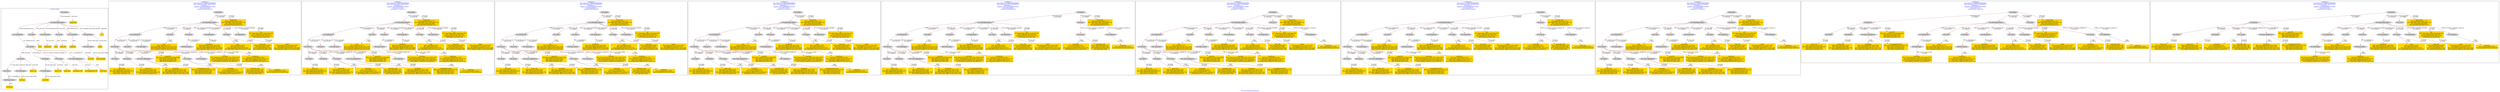 digraph n0 {
fontcolor="blue"
remincross="true"
label="s26-s-san-francisco-moma.json"
subgraph cluster_0 {
label="1-correct model"
n2[style="filled",color="white",fillcolor="lightgray",label="E12_Production1"];
n3[style="filled",color="white",fillcolor="lightgray",label="E21_Person1"];
n4[style="filled",color="white",fillcolor="lightgray",label="E67_Birth1"];
n5[style="filled",color="white",fillcolor="lightgray",label="E69_Death1"];
n6[style="filled",color="white",fillcolor="lightgray",label="E74_Group1"];
n7[style="filled",color="white",fillcolor="lightgray",label="E82_Actor_Appellation1"];
n8[style="filled",color="white",fillcolor="lightgray",label="E22_Man-Made_Object1"];
n9[style="filled",color="white",fillcolor="lightgray",label="E35_Title1"];
n10[style="filled",color="white",fillcolor="lightgray",label="E54_Dimension1"];
n11[style="filled",color="white",fillcolor="lightgray",label="E55_Type1"];
n12[style="filled",color="white",fillcolor="lightgray",label="E78_Collection1"];
n13[style="filled",color="white",fillcolor="lightgray",label="E8_Acquisition1"];
n14[style="filled",color="white",fillcolor="lightgray",label="E38_Image1"];
n15[style="filled",color="white",fillcolor="lightgray",label="E53_Place1"];
n16[style="filled",color="white",fillcolor="lightgray",label="E48_Place_Name1"];
n17[style="filled",color="white",fillcolor="lightgray",label="E52_Time-Span1"];
n18[style="filled",color="white",fillcolor="lightgray",label="E52_Time-Span2"];
n19[style="filled",color="white",fillcolor="lightgray",label="E52_Time-Span3"];
n20[shape="plaintext",style="filled",fillcolor="gold",label="artistAppellationURI"];
n21[shape="plaintext",style="filled",fillcolor="gold",label="artistName"];
n22[shape="plaintext",style="filled",fillcolor="gold",label="birthYear"];
n23[shape="plaintext",style="filled",fillcolor="gold",label="title"];
n24[shape="plaintext",style="filled",fillcolor="gold",label="Death_URI"];
n25[shape="plaintext",style="filled",fillcolor="gold",label="dimensions"];
n26[shape="plaintext",style="filled",fillcolor="gold",label="url"];
n27[shape="plaintext",style="filled",fillcolor="gold",label="image-URL"];
n28[shape="plaintext",style="filled",fillcolor="gold",label="type"];
n29[shape="plaintext",style="filled",fillcolor="gold",label="deathYear"];
n30[shape="plaintext",style="filled",fillcolor="gold",label="nationality"];
n31[shape="plaintext",style="filled",fillcolor="gold",label="when-acquired"];
n32[shape="plaintext",style="filled",fillcolor="gold",label="collection"];
n33[shape="plaintext",style="filled",fillcolor="gold",label="Type_URI"];
n34[shape="plaintext",style="filled",fillcolor="gold",label="Birth_URI"];
n35[shape="plaintext",style="filled",fillcolor="gold",label="credit"];
n36[shape="plaintext",style="filled",fillcolor="gold",label="birthPlace"];
n37[shape="plaintext",style="filled",fillcolor="gold",label="artistURI"];
n38[shape="plaintext",style="filled",fillcolor="gold",label="nationality_URI"];
}
subgraph cluster_1 {
label="candidate 0\nlink coherence:0.06060606060606061\nnode coherence:0.0967741935483871\nconfidence:1.0\nmapping score:0.3950031625553447\ncost:1805.422185\n-precision:0.69-recall:0.65"
n40[style="filled",color="white",fillcolor="lightgray",label="E12_Production1"];
n41[style="filled",color="white",fillcolor="lightgray",label="E21_Person1"];
n42[style="filled",color="white",fillcolor="lightgray",label="E39_Actor1"];
n43[style="filled",color="white",fillcolor="lightgray",label="E52_Time-Span1"];
n44[style="filled",color="white",fillcolor="lightgray",label="E67_Birth1"];
n45[style="filled",color="white",fillcolor="lightgray",label="E69_Death1"];
n46[style="filled",color="white",fillcolor="lightgray",label="E82_Actor_Appellation1"];
n47[style="filled",color="white",fillcolor="lightgray",label="E22_Man-Made_Object1"];
n48[style="filled",color="white",fillcolor="lightgray",label="E35_Title1"];
n49[style="filled",color="white",fillcolor="lightgray",label="E53_Place1"];
n50[style="filled",color="white",fillcolor="lightgray",label="E54_Dimension1"];
n51[style="filled",color="white",fillcolor="lightgray",label="E55_Type2"];
n52[style="filled",color="white",fillcolor="lightgray",label="E8_Acquisition1"];
n53[style="filled",color="white",fillcolor="lightgray",label="E38_Image1"];
n54[style="filled",color="white",fillcolor="lightgray",label="E74_Group1"];
n55[style="filled",color="white",fillcolor="lightgray",label="E48_Place_Name1"];
n56[style="filled",color="white",fillcolor="lightgray",label="E78_Collection1"];
n57[shape="plaintext",style="filled",fillcolor="gold",label="Death_URI\n[E69_Death,classLink,0.516]\n[E67_Birth,classLink,0.188]\n[E82_Actor_Appellation,classLink,0.176]\n[E21_Person,classLink,0.119]"];
n58[shape="plaintext",style="filled",fillcolor="gold",label="artistName\n[E82_Actor_Appellation,label,0.594]\n[E8_Acquisition,P3_has_note,0.146]\n[E22_Man-Made_Object,P3_has_note,0.141]\n[E73_Information_Object,P3_has_note,0.118]"];
n59[shape="plaintext",style="filled",fillcolor="gold",label="dimensions\n[E54_Dimension,P3_has_note,0.85]\n[E82_Actor_Appellation,label,0.078]\n[E22_Man-Made_Object,P3_has_note,0.046]\n[E33_Linguistic_Object,P3_has_note,0.025]"];
n60[shape="plaintext",style="filled",fillcolor="gold",label="birthPlace\n[E48_Place_Name,label,0.631]\n[E22_Man-Made_Object,P3_has_note,0.132]\n[E44_Place_Appellation,label,0.123]\n[E73_Information_Object,P3_has_note,0.113]"];
n61[shape="plaintext",style="filled",fillcolor="gold",label="url\n[E22_Man-Made_Object,classLink,0.403]\n[E78_Collection,classLink,0.26]\n[E8_Acquisition,P3_has_note,0.173]\n[E38_Image,classLink,0.164]"];
n62[shape="plaintext",style="filled",fillcolor="gold",label="Birth_URI\n[E67_Birth,classLink,0.542]\n[E82_Actor_Appellation,classLink,0.207]\n[E21_Person,classLink,0.143]\n[E69_Death,classLink,0.107]"];
n63[shape="plaintext",style="filled",fillcolor="gold",label="credit\n[E8_Acquisition,P3_has_note,0.548]\n[E30_Right,P3_has_note,0.274]\n[E22_Man-Made_Object,P3_has_note,0.092]\n[E33_Linguistic_Object,P3_has_note,0.086]"];
n64[shape="plaintext",style="filled",fillcolor="gold",label="type\n[E55_Type,label,0.403]\n[E55_Type,classLink,0.3]\n[E8_Acquisition,P3_has_note,0.165]\n[E22_Man-Made_Object,P3_has_note,0.132]"];
n65[shape="plaintext",style="filled",fillcolor="gold",label="birthYear\n[E52_Time-Span,P82_at_some_time_within,0.337]\n[E52_Time-Span,P82b_end_of_the_end,0.33]\n[E52_Time-Span,P82a_begin_of_the_begin,0.283]\n[E33_Linguistic_Object,P3_has_note,0.05]"];
n66[shape="plaintext",style="filled",fillcolor="gold",label="title\n[E35_Title,label,0.323]\n[E22_Man-Made_Object,P3_has_note,0.254]\n[E73_Information_Object,P3_has_note,0.22]\n[E33_Linguistic_Object,P3_has_note,0.204]"];
n67[shape="plaintext",style="filled",fillcolor="gold",label="artistAppellationURI\n[E82_Actor_Appellation,classLink,0.719]\n[E21_Person,classLink,0.211]\n[E69_Death,classLink,0.036]\n[E67_Birth,classLink,0.034]"];
n68[shape="plaintext",style="filled",fillcolor="gold",label="image-URL\n[E38_Image,classLink,0.711]\n[E22_Man-Made_Object,classLink,0.132]\n[E53_Place,classLink,0.085]\n[E8_Acquisition,classLink,0.071]"];
n69[shape="plaintext",style="filled",fillcolor="gold",label="nationality\n[E74_Group,label,0.537]\n[E74_Group,classLink,0.311]\n[E33_Linguistic_Object,P3_has_note,0.076]\n[E8_Acquisition,P3_has_note,0.075]"];
n70[shape="plaintext",style="filled",fillcolor="gold",label="collection\n[E78_Collection,label,0.962]\n[E34_Inscription,P3_has_note,0.038]"];
n71[shape="plaintext",style="filled",fillcolor="gold",label="artistURI\n[E82_Actor_Appellation,classLink,0.369]\n[E21_Person,classLink,0.266]\n[E69_Death,classLink,0.185]\n[E67_Birth,classLink,0.181]"];
n72[shape="plaintext",style="filled",fillcolor="gold",label="nationality_URI\n[E74_Group,classLink,0.719]\n[E55_Type,classLink,0.158]\n[E57_Material,classLink,0.085]\n[E55_Type,label,0.038]"];
n73[shape="plaintext",style="filled",fillcolor="gold",label="Type_URI\n[E55_Type,classLink,0.606]\n[E55_Type,label,0.186]\n[E74_Group,classLink,0.104]\n[E57_Material,classLink,0.104]"];
}
subgraph cluster_2 {
label="candidate 1\nlink coherence:0.06060606060606061\nnode coherence:0.0967741935483871\nconfidence:1.0\nmapping score:0.3950031625553447\ncost:1805.422329\n-precision:0.75-recall:0.71"
n75[style="filled",color="white",fillcolor="lightgray",label="E12_Production1"];
n76[style="filled",color="white",fillcolor="lightgray",label="E21_Person1"];
n77[style="filled",color="white",fillcolor="lightgray",label="E39_Actor1"];
n78[style="filled",color="white",fillcolor="lightgray",label="E52_Time-Span1"];
n79[style="filled",color="white",fillcolor="lightgray",label="E67_Birth1"];
n80[style="filled",color="white",fillcolor="lightgray",label="E69_Death1"];
n81[style="filled",color="white",fillcolor="lightgray",label="E74_Group1"];
n82[style="filled",color="white",fillcolor="lightgray",label="E82_Actor_Appellation1"];
n83[style="filled",color="white",fillcolor="lightgray",label="E22_Man-Made_Object1"];
n84[style="filled",color="white",fillcolor="lightgray",label="E35_Title1"];
n85[style="filled",color="white",fillcolor="lightgray",label="E53_Place1"];
n86[style="filled",color="white",fillcolor="lightgray",label="E54_Dimension1"];
n87[style="filled",color="white",fillcolor="lightgray",label="E55_Type2"];
n88[style="filled",color="white",fillcolor="lightgray",label="E8_Acquisition1"];
n89[style="filled",color="white",fillcolor="lightgray",label="E38_Image1"];
n90[style="filled",color="white",fillcolor="lightgray",label="E48_Place_Name1"];
n91[style="filled",color="white",fillcolor="lightgray",label="E78_Collection1"];
n92[shape="plaintext",style="filled",fillcolor="gold",label="Death_URI\n[E69_Death,classLink,0.516]\n[E67_Birth,classLink,0.188]\n[E82_Actor_Appellation,classLink,0.176]\n[E21_Person,classLink,0.119]"];
n93[shape="plaintext",style="filled",fillcolor="gold",label="artistName\n[E82_Actor_Appellation,label,0.594]\n[E8_Acquisition,P3_has_note,0.146]\n[E22_Man-Made_Object,P3_has_note,0.141]\n[E73_Information_Object,P3_has_note,0.118]"];
n94[shape="plaintext",style="filled",fillcolor="gold",label="dimensions\n[E54_Dimension,P3_has_note,0.85]\n[E82_Actor_Appellation,label,0.078]\n[E22_Man-Made_Object,P3_has_note,0.046]\n[E33_Linguistic_Object,P3_has_note,0.025]"];
n95[shape="plaintext",style="filled",fillcolor="gold",label="birthPlace\n[E48_Place_Name,label,0.631]\n[E22_Man-Made_Object,P3_has_note,0.132]\n[E44_Place_Appellation,label,0.123]\n[E73_Information_Object,P3_has_note,0.113]"];
n96[shape="plaintext",style="filled",fillcolor="gold",label="url\n[E22_Man-Made_Object,classLink,0.403]\n[E78_Collection,classLink,0.26]\n[E8_Acquisition,P3_has_note,0.173]\n[E38_Image,classLink,0.164]"];
n97[shape="plaintext",style="filled",fillcolor="gold",label="Birth_URI\n[E67_Birth,classLink,0.542]\n[E82_Actor_Appellation,classLink,0.207]\n[E21_Person,classLink,0.143]\n[E69_Death,classLink,0.107]"];
n98[shape="plaintext",style="filled",fillcolor="gold",label="credit\n[E8_Acquisition,P3_has_note,0.548]\n[E30_Right,P3_has_note,0.274]\n[E22_Man-Made_Object,P3_has_note,0.092]\n[E33_Linguistic_Object,P3_has_note,0.086]"];
n99[shape="plaintext",style="filled",fillcolor="gold",label="type\n[E55_Type,label,0.403]\n[E55_Type,classLink,0.3]\n[E8_Acquisition,P3_has_note,0.165]\n[E22_Man-Made_Object,P3_has_note,0.132]"];
n100[shape="plaintext",style="filled",fillcolor="gold",label="birthYear\n[E52_Time-Span,P82_at_some_time_within,0.337]\n[E52_Time-Span,P82b_end_of_the_end,0.33]\n[E52_Time-Span,P82a_begin_of_the_begin,0.283]\n[E33_Linguistic_Object,P3_has_note,0.05]"];
n101[shape="plaintext",style="filled",fillcolor="gold",label="title\n[E35_Title,label,0.323]\n[E22_Man-Made_Object,P3_has_note,0.254]\n[E73_Information_Object,P3_has_note,0.22]\n[E33_Linguistic_Object,P3_has_note,0.204]"];
n102[shape="plaintext",style="filled",fillcolor="gold",label="artistAppellationURI\n[E82_Actor_Appellation,classLink,0.719]\n[E21_Person,classLink,0.211]\n[E69_Death,classLink,0.036]\n[E67_Birth,classLink,0.034]"];
n103[shape="plaintext",style="filled",fillcolor="gold",label="image-URL\n[E38_Image,classLink,0.711]\n[E22_Man-Made_Object,classLink,0.132]\n[E53_Place,classLink,0.085]\n[E8_Acquisition,classLink,0.071]"];
n104[shape="plaintext",style="filled",fillcolor="gold",label="nationality\n[E74_Group,label,0.537]\n[E74_Group,classLink,0.311]\n[E33_Linguistic_Object,P3_has_note,0.076]\n[E8_Acquisition,P3_has_note,0.075]"];
n105[shape="plaintext",style="filled",fillcolor="gold",label="collection\n[E78_Collection,label,0.962]\n[E34_Inscription,P3_has_note,0.038]"];
n106[shape="plaintext",style="filled",fillcolor="gold",label="artistURI\n[E82_Actor_Appellation,classLink,0.369]\n[E21_Person,classLink,0.266]\n[E69_Death,classLink,0.185]\n[E67_Birth,classLink,0.181]"];
n107[shape="plaintext",style="filled",fillcolor="gold",label="nationality_URI\n[E74_Group,classLink,0.719]\n[E55_Type,classLink,0.158]\n[E57_Material,classLink,0.085]\n[E55_Type,label,0.038]"];
n108[shape="plaintext",style="filled",fillcolor="gold",label="Type_URI\n[E55_Type,classLink,0.606]\n[E55_Type,label,0.186]\n[E74_Group,classLink,0.104]\n[E57_Material,classLink,0.104]"];
}
subgraph cluster_3 {
label="candidate 2\nlink coherence:0.06060606060606061\nnode coherence:0.0967741935483871\nconfidence:1.0\nmapping score:0.3950031625553447\ncost:1805.440314\n-precision:0.69-recall:0.65"
n110[style="filled",color="white",fillcolor="lightgray",label="E12_Production1"];
n111[style="filled",color="white",fillcolor="lightgray",label="E21_Person1"];
n112[style="filled",color="white",fillcolor="lightgray",label="E39_Actor1"];
n113[style="filled",color="white",fillcolor="lightgray",label="E52_Time-Span1"];
n114[style="filled",color="white",fillcolor="lightgray",label="E67_Birth1"];
n115[style="filled",color="white",fillcolor="lightgray",label="E69_Death1"];
n116[style="filled",color="white",fillcolor="lightgray",label="E82_Actor_Appellation2"];
n117[style="filled",color="white",fillcolor="lightgray",label="E22_Man-Made_Object1"];
n118[style="filled",color="white",fillcolor="lightgray",label="E35_Title1"];
n119[style="filled",color="white",fillcolor="lightgray",label="E53_Place1"];
n120[style="filled",color="white",fillcolor="lightgray",label="E54_Dimension1"];
n121[style="filled",color="white",fillcolor="lightgray",label="E55_Type2"];
n122[style="filled",color="white",fillcolor="lightgray",label="E8_Acquisition1"];
n123[style="filled",color="white",fillcolor="lightgray",label="E38_Image1"];
n124[style="filled",color="white",fillcolor="lightgray",label="E74_Group1"];
n125[style="filled",color="white",fillcolor="lightgray",label="E48_Place_Name1"];
n126[style="filled",color="white",fillcolor="lightgray",label="E78_Collection1"];
n127[shape="plaintext",style="filled",fillcolor="gold",label="Death_URI\n[E69_Death,classLink,0.516]\n[E67_Birth,classLink,0.188]\n[E82_Actor_Appellation,classLink,0.176]\n[E21_Person,classLink,0.119]"];
n128[shape="plaintext",style="filled",fillcolor="gold",label="dimensions\n[E54_Dimension,P3_has_note,0.85]\n[E82_Actor_Appellation,label,0.078]\n[E22_Man-Made_Object,P3_has_note,0.046]\n[E33_Linguistic_Object,P3_has_note,0.025]"];
n129[shape="plaintext",style="filled",fillcolor="gold",label="birthPlace\n[E48_Place_Name,label,0.631]\n[E22_Man-Made_Object,P3_has_note,0.132]\n[E44_Place_Appellation,label,0.123]\n[E73_Information_Object,P3_has_note,0.113]"];
n130[shape="plaintext",style="filled",fillcolor="gold",label="url\n[E22_Man-Made_Object,classLink,0.403]\n[E78_Collection,classLink,0.26]\n[E8_Acquisition,P3_has_note,0.173]\n[E38_Image,classLink,0.164]"];
n131[shape="plaintext",style="filled",fillcolor="gold",label="Birth_URI\n[E67_Birth,classLink,0.542]\n[E82_Actor_Appellation,classLink,0.207]\n[E21_Person,classLink,0.143]\n[E69_Death,classLink,0.107]"];
n132[shape="plaintext",style="filled",fillcolor="gold",label="credit\n[E8_Acquisition,P3_has_note,0.548]\n[E30_Right,P3_has_note,0.274]\n[E22_Man-Made_Object,P3_has_note,0.092]\n[E33_Linguistic_Object,P3_has_note,0.086]"];
n133[shape="plaintext",style="filled",fillcolor="gold",label="type\n[E55_Type,label,0.403]\n[E55_Type,classLink,0.3]\n[E8_Acquisition,P3_has_note,0.165]\n[E22_Man-Made_Object,P3_has_note,0.132]"];
n134[shape="plaintext",style="filled",fillcolor="gold",label="birthYear\n[E52_Time-Span,P82_at_some_time_within,0.337]\n[E52_Time-Span,P82b_end_of_the_end,0.33]\n[E52_Time-Span,P82a_begin_of_the_begin,0.283]\n[E33_Linguistic_Object,P3_has_note,0.05]"];
n135[shape="plaintext",style="filled",fillcolor="gold",label="title\n[E35_Title,label,0.323]\n[E22_Man-Made_Object,P3_has_note,0.254]\n[E73_Information_Object,P3_has_note,0.22]\n[E33_Linguistic_Object,P3_has_note,0.204]"];
n136[shape="plaintext",style="filled",fillcolor="gold",label="artistName\n[E82_Actor_Appellation,label,0.594]\n[E8_Acquisition,P3_has_note,0.146]\n[E22_Man-Made_Object,P3_has_note,0.141]\n[E73_Information_Object,P3_has_note,0.118]"];
n137[shape="plaintext",style="filled",fillcolor="gold",label="image-URL\n[E38_Image,classLink,0.711]\n[E22_Man-Made_Object,classLink,0.132]\n[E53_Place,classLink,0.085]\n[E8_Acquisition,classLink,0.071]"];
n138[shape="plaintext",style="filled",fillcolor="gold",label="nationality\n[E74_Group,label,0.537]\n[E74_Group,classLink,0.311]\n[E33_Linguistic_Object,P3_has_note,0.076]\n[E8_Acquisition,P3_has_note,0.075]"];
n139[shape="plaintext",style="filled",fillcolor="gold",label="collection\n[E78_Collection,label,0.962]\n[E34_Inscription,P3_has_note,0.038]"];
n140[shape="plaintext",style="filled",fillcolor="gold",label="artistAppellationURI\n[E82_Actor_Appellation,classLink,0.719]\n[E21_Person,classLink,0.211]\n[E69_Death,classLink,0.036]\n[E67_Birth,classLink,0.034]"];
n141[shape="plaintext",style="filled",fillcolor="gold",label="artistURI\n[E82_Actor_Appellation,classLink,0.369]\n[E21_Person,classLink,0.266]\n[E69_Death,classLink,0.185]\n[E67_Birth,classLink,0.181]"];
n142[shape="plaintext",style="filled",fillcolor="gold",label="nationality_URI\n[E74_Group,classLink,0.719]\n[E55_Type,classLink,0.158]\n[E57_Material,classLink,0.085]\n[E55_Type,label,0.038]"];
n143[shape="plaintext",style="filled",fillcolor="gold",label="Type_URI\n[E55_Type,classLink,0.606]\n[E55_Type,label,0.186]\n[E74_Group,classLink,0.104]\n[E57_Material,classLink,0.104]"];
}
subgraph cluster_4 {
label="candidate 3\nlink coherence:0.06060606060606061\nnode coherence:0.0967741935483871\nconfidence:1.0\nmapping score:0.3950031625553447\ncost:1805.440457\n-precision:0.75-recall:0.71"
n145[style="filled",color="white",fillcolor="lightgray",label="E12_Production1"];
n146[style="filled",color="white",fillcolor="lightgray",label="E21_Person1"];
n147[style="filled",color="white",fillcolor="lightgray",label="E39_Actor1"];
n148[style="filled",color="white",fillcolor="lightgray",label="E52_Time-Span1"];
n149[style="filled",color="white",fillcolor="lightgray",label="E67_Birth1"];
n150[style="filled",color="white",fillcolor="lightgray",label="E69_Death1"];
n151[style="filled",color="white",fillcolor="lightgray",label="E74_Group1"];
n152[style="filled",color="white",fillcolor="lightgray",label="E82_Actor_Appellation2"];
n153[style="filled",color="white",fillcolor="lightgray",label="E22_Man-Made_Object1"];
n154[style="filled",color="white",fillcolor="lightgray",label="E35_Title1"];
n155[style="filled",color="white",fillcolor="lightgray",label="E53_Place1"];
n156[style="filled",color="white",fillcolor="lightgray",label="E54_Dimension1"];
n157[style="filled",color="white",fillcolor="lightgray",label="E55_Type2"];
n158[style="filled",color="white",fillcolor="lightgray",label="E8_Acquisition1"];
n159[style="filled",color="white",fillcolor="lightgray",label="E38_Image1"];
n160[style="filled",color="white",fillcolor="lightgray",label="E48_Place_Name1"];
n161[style="filled",color="white",fillcolor="lightgray",label="E78_Collection1"];
n162[shape="plaintext",style="filled",fillcolor="gold",label="Death_URI\n[E69_Death,classLink,0.516]\n[E67_Birth,classLink,0.188]\n[E82_Actor_Appellation,classLink,0.176]\n[E21_Person,classLink,0.119]"];
n163[shape="plaintext",style="filled",fillcolor="gold",label="dimensions\n[E54_Dimension,P3_has_note,0.85]\n[E82_Actor_Appellation,label,0.078]\n[E22_Man-Made_Object,P3_has_note,0.046]\n[E33_Linguistic_Object,P3_has_note,0.025]"];
n164[shape="plaintext",style="filled",fillcolor="gold",label="birthPlace\n[E48_Place_Name,label,0.631]\n[E22_Man-Made_Object,P3_has_note,0.132]\n[E44_Place_Appellation,label,0.123]\n[E73_Information_Object,P3_has_note,0.113]"];
n165[shape="plaintext",style="filled",fillcolor="gold",label="url\n[E22_Man-Made_Object,classLink,0.403]\n[E78_Collection,classLink,0.26]\n[E8_Acquisition,P3_has_note,0.173]\n[E38_Image,classLink,0.164]"];
n166[shape="plaintext",style="filled",fillcolor="gold",label="Birth_URI\n[E67_Birth,classLink,0.542]\n[E82_Actor_Appellation,classLink,0.207]\n[E21_Person,classLink,0.143]\n[E69_Death,classLink,0.107]"];
n167[shape="plaintext",style="filled",fillcolor="gold",label="credit\n[E8_Acquisition,P3_has_note,0.548]\n[E30_Right,P3_has_note,0.274]\n[E22_Man-Made_Object,P3_has_note,0.092]\n[E33_Linguistic_Object,P3_has_note,0.086]"];
n168[shape="plaintext",style="filled",fillcolor="gold",label="type\n[E55_Type,label,0.403]\n[E55_Type,classLink,0.3]\n[E8_Acquisition,P3_has_note,0.165]\n[E22_Man-Made_Object,P3_has_note,0.132]"];
n169[shape="plaintext",style="filled",fillcolor="gold",label="birthYear\n[E52_Time-Span,P82_at_some_time_within,0.337]\n[E52_Time-Span,P82b_end_of_the_end,0.33]\n[E52_Time-Span,P82a_begin_of_the_begin,0.283]\n[E33_Linguistic_Object,P3_has_note,0.05]"];
n170[shape="plaintext",style="filled",fillcolor="gold",label="title\n[E35_Title,label,0.323]\n[E22_Man-Made_Object,P3_has_note,0.254]\n[E73_Information_Object,P3_has_note,0.22]\n[E33_Linguistic_Object,P3_has_note,0.204]"];
n171[shape="plaintext",style="filled",fillcolor="gold",label="artistName\n[E82_Actor_Appellation,label,0.594]\n[E8_Acquisition,P3_has_note,0.146]\n[E22_Man-Made_Object,P3_has_note,0.141]\n[E73_Information_Object,P3_has_note,0.118]"];
n172[shape="plaintext",style="filled",fillcolor="gold",label="image-URL\n[E38_Image,classLink,0.711]\n[E22_Man-Made_Object,classLink,0.132]\n[E53_Place,classLink,0.085]\n[E8_Acquisition,classLink,0.071]"];
n173[shape="plaintext",style="filled",fillcolor="gold",label="nationality\n[E74_Group,label,0.537]\n[E74_Group,classLink,0.311]\n[E33_Linguistic_Object,P3_has_note,0.076]\n[E8_Acquisition,P3_has_note,0.075]"];
n174[shape="plaintext",style="filled",fillcolor="gold",label="collection\n[E78_Collection,label,0.962]\n[E34_Inscription,P3_has_note,0.038]"];
n175[shape="plaintext",style="filled",fillcolor="gold",label="artistAppellationURI\n[E82_Actor_Appellation,classLink,0.719]\n[E21_Person,classLink,0.211]\n[E69_Death,classLink,0.036]\n[E67_Birth,classLink,0.034]"];
n176[shape="plaintext",style="filled",fillcolor="gold",label="artistURI\n[E82_Actor_Appellation,classLink,0.369]\n[E21_Person,classLink,0.266]\n[E69_Death,classLink,0.185]\n[E67_Birth,classLink,0.181]"];
n177[shape="plaintext",style="filled",fillcolor="gold",label="nationality_URI\n[E74_Group,classLink,0.719]\n[E55_Type,classLink,0.158]\n[E57_Material,classLink,0.085]\n[E55_Type,label,0.038]"];
n178[shape="plaintext",style="filled",fillcolor="gold",label="Type_URI\n[E55_Type,classLink,0.606]\n[E55_Type,label,0.186]\n[E74_Group,classLink,0.104]\n[E57_Material,classLink,0.104]"];
}
subgraph cluster_5 {
label="candidate 4\nlink coherence:0.06060606060606061\nnode coherence:0.0967741935483871\nconfidence:1.0\nmapping score:0.3950031625553447\ncost:1805.448648\n-precision:0.69-recall:0.65"
n180[style="filled",color="white",fillcolor="lightgray",label="E12_Production1"];
n181[style="filled",color="white",fillcolor="lightgray",label="E21_Person1"];
n182[style="filled",color="white",fillcolor="lightgray",label="E52_Time-Span1"];
n183[style="filled",color="white",fillcolor="lightgray",label="E67_Birth1"];
n184[style="filled",color="white",fillcolor="lightgray",label="E69_Death1"];
n185[style="filled",color="white",fillcolor="lightgray",label="E82_Actor_Appellation1"];
n186[style="filled",color="white",fillcolor="lightgray",label="E22_Man-Made_Object1"];
n187[style="filled",color="white",fillcolor="lightgray",label="E35_Title1"];
n188[style="filled",color="white",fillcolor="lightgray",label="E53_Place1"];
n189[style="filled",color="white",fillcolor="lightgray",label="E54_Dimension1"];
n190[style="filled",color="white",fillcolor="lightgray",label="E55_Type2"];
n191[style="filled",color="white",fillcolor="lightgray",label="E8_Acquisition1"];
n192[style="filled",color="white",fillcolor="lightgray",label="E38_Image1"];
n193[style="filled",color="white",fillcolor="lightgray",label="E39_Actor1"];
n194[style="filled",color="white",fillcolor="lightgray",label="E74_Group1"];
n195[style="filled",color="white",fillcolor="lightgray",label="E48_Place_Name1"];
n196[style="filled",color="white",fillcolor="lightgray",label="E78_Collection1"];
n197[shape="plaintext",style="filled",fillcolor="gold",label="Death_URI\n[E69_Death,classLink,0.516]\n[E67_Birth,classLink,0.188]\n[E82_Actor_Appellation,classLink,0.176]\n[E21_Person,classLink,0.119]"];
n198[shape="plaintext",style="filled",fillcolor="gold",label="artistName\n[E82_Actor_Appellation,label,0.594]\n[E8_Acquisition,P3_has_note,0.146]\n[E22_Man-Made_Object,P3_has_note,0.141]\n[E73_Information_Object,P3_has_note,0.118]"];
n199[shape="plaintext",style="filled",fillcolor="gold",label="dimensions\n[E54_Dimension,P3_has_note,0.85]\n[E82_Actor_Appellation,label,0.078]\n[E22_Man-Made_Object,P3_has_note,0.046]\n[E33_Linguistic_Object,P3_has_note,0.025]"];
n200[shape="plaintext",style="filled",fillcolor="gold",label="birthPlace\n[E48_Place_Name,label,0.631]\n[E22_Man-Made_Object,P3_has_note,0.132]\n[E44_Place_Appellation,label,0.123]\n[E73_Information_Object,P3_has_note,0.113]"];
n201[shape="plaintext",style="filled",fillcolor="gold",label="url\n[E22_Man-Made_Object,classLink,0.403]\n[E78_Collection,classLink,0.26]\n[E8_Acquisition,P3_has_note,0.173]\n[E38_Image,classLink,0.164]"];
n202[shape="plaintext",style="filled",fillcolor="gold",label="Birth_URI\n[E67_Birth,classLink,0.542]\n[E82_Actor_Appellation,classLink,0.207]\n[E21_Person,classLink,0.143]\n[E69_Death,classLink,0.107]"];
n203[shape="plaintext",style="filled",fillcolor="gold",label="credit\n[E8_Acquisition,P3_has_note,0.548]\n[E30_Right,P3_has_note,0.274]\n[E22_Man-Made_Object,P3_has_note,0.092]\n[E33_Linguistic_Object,P3_has_note,0.086]"];
n204[shape="plaintext",style="filled",fillcolor="gold",label="type\n[E55_Type,label,0.403]\n[E55_Type,classLink,0.3]\n[E8_Acquisition,P3_has_note,0.165]\n[E22_Man-Made_Object,P3_has_note,0.132]"];
n205[shape="plaintext",style="filled",fillcolor="gold",label="birthYear\n[E52_Time-Span,P82_at_some_time_within,0.337]\n[E52_Time-Span,P82b_end_of_the_end,0.33]\n[E52_Time-Span,P82a_begin_of_the_begin,0.283]\n[E33_Linguistic_Object,P3_has_note,0.05]"];
n206[shape="plaintext",style="filled",fillcolor="gold",label="title\n[E35_Title,label,0.323]\n[E22_Man-Made_Object,P3_has_note,0.254]\n[E73_Information_Object,P3_has_note,0.22]\n[E33_Linguistic_Object,P3_has_note,0.204]"];
n207[shape="plaintext",style="filled",fillcolor="gold",label="artistAppellationURI\n[E82_Actor_Appellation,classLink,0.719]\n[E21_Person,classLink,0.211]\n[E69_Death,classLink,0.036]\n[E67_Birth,classLink,0.034]"];
n208[shape="plaintext",style="filled",fillcolor="gold",label="image-URL\n[E38_Image,classLink,0.711]\n[E22_Man-Made_Object,classLink,0.132]\n[E53_Place,classLink,0.085]\n[E8_Acquisition,classLink,0.071]"];
n209[shape="plaintext",style="filled",fillcolor="gold",label="nationality\n[E74_Group,label,0.537]\n[E74_Group,classLink,0.311]\n[E33_Linguistic_Object,P3_has_note,0.076]\n[E8_Acquisition,P3_has_note,0.075]"];
n210[shape="plaintext",style="filled",fillcolor="gold",label="collection\n[E78_Collection,label,0.962]\n[E34_Inscription,P3_has_note,0.038]"];
n211[shape="plaintext",style="filled",fillcolor="gold",label="artistURI\n[E82_Actor_Appellation,classLink,0.369]\n[E21_Person,classLink,0.266]\n[E69_Death,classLink,0.185]\n[E67_Birth,classLink,0.181]"];
n212[shape="plaintext",style="filled",fillcolor="gold",label="nationality_URI\n[E74_Group,classLink,0.719]\n[E55_Type,classLink,0.158]\n[E57_Material,classLink,0.085]\n[E55_Type,label,0.038]"];
n213[shape="plaintext",style="filled",fillcolor="gold",label="Type_URI\n[E55_Type,classLink,0.606]\n[E55_Type,label,0.186]\n[E74_Group,classLink,0.104]\n[E57_Material,classLink,0.104]"];
}
subgraph cluster_6 {
label="candidate 5\nlink coherence:0.06060606060606061\nnode coherence:0.0967741935483871\nconfidence:1.0\nmapping score:0.3950031625553447\ncost:1805.448792\n-precision:0.75-recall:0.71"
n215[style="filled",color="white",fillcolor="lightgray",label="E12_Production1"];
n216[style="filled",color="white",fillcolor="lightgray",label="E21_Person1"];
n217[style="filled",color="white",fillcolor="lightgray",label="E52_Time-Span1"];
n218[style="filled",color="white",fillcolor="lightgray",label="E67_Birth1"];
n219[style="filled",color="white",fillcolor="lightgray",label="E69_Death1"];
n220[style="filled",color="white",fillcolor="lightgray",label="E74_Group1"];
n221[style="filled",color="white",fillcolor="lightgray",label="E82_Actor_Appellation1"];
n222[style="filled",color="white",fillcolor="lightgray",label="E22_Man-Made_Object1"];
n223[style="filled",color="white",fillcolor="lightgray",label="E35_Title1"];
n224[style="filled",color="white",fillcolor="lightgray",label="E53_Place1"];
n225[style="filled",color="white",fillcolor="lightgray",label="E54_Dimension1"];
n226[style="filled",color="white",fillcolor="lightgray",label="E55_Type2"];
n227[style="filled",color="white",fillcolor="lightgray",label="E8_Acquisition1"];
n228[style="filled",color="white",fillcolor="lightgray",label="E38_Image1"];
n229[style="filled",color="white",fillcolor="lightgray",label="E39_Actor1"];
n230[style="filled",color="white",fillcolor="lightgray",label="E48_Place_Name1"];
n231[style="filled",color="white",fillcolor="lightgray",label="E78_Collection1"];
n232[shape="plaintext",style="filled",fillcolor="gold",label="Death_URI\n[E69_Death,classLink,0.516]\n[E67_Birth,classLink,0.188]\n[E82_Actor_Appellation,classLink,0.176]\n[E21_Person,classLink,0.119]"];
n233[shape="plaintext",style="filled",fillcolor="gold",label="artistName\n[E82_Actor_Appellation,label,0.594]\n[E8_Acquisition,P3_has_note,0.146]\n[E22_Man-Made_Object,P3_has_note,0.141]\n[E73_Information_Object,P3_has_note,0.118]"];
n234[shape="plaintext",style="filled",fillcolor="gold",label="dimensions\n[E54_Dimension,P3_has_note,0.85]\n[E82_Actor_Appellation,label,0.078]\n[E22_Man-Made_Object,P3_has_note,0.046]\n[E33_Linguistic_Object,P3_has_note,0.025]"];
n235[shape="plaintext",style="filled",fillcolor="gold",label="birthPlace\n[E48_Place_Name,label,0.631]\n[E22_Man-Made_Object,P3_has_note,0.132]\n[E44_Place_Appellation,label,0.123]\n[E73_Information_Object,P3_has_note,0.113]"];
n236[shape="plaintext",style="filled",fillcolor="gold",label="url\n[E22_Man-Made_Object,classLink,0.403]\n[E78_Collection,classLink,0.26]\n[E8_Acquisition,P3_has_note,0.173]\n[E38_Image,classLink,0.164]"];
n237[shape="plaintext",style="filled",fillcolor="gold",label="Birth_URI\n[E67_Birth,classLink,0.542]\n[E82_Actor_Appellation,classLink,0.207]\n[E21_Person,classLink,0.143]\n[E69_Death,classLink,0.107]"];
n238[shape="plaintext",style="filled",fillcolor="gold",label="credit\n[E8_Acquisition,P3_has_note,0.548]\n[E30_Right,P3_has_note,0.274]\n[E22_Man-Made_Object,P3_has_note,0.092]\n[E33_Linguistic_Object,P3_has_note,0.086]"];
n239[shape="plaintext",style="filled",fillcolor="gold",label="type\n[E55_Type,label,0.403]\n[E55_Type,classLink,0.3]\n[E8_Acquisition,P3_has_note,0.165]\n[E22_Man-Made_Object,P3_has_note,0.132]"];
n240[shape="plaintext",style="filled",fillcolor="gold",label="birthYear\n[E52_Time-Span,P82_at_some_time_within,0.337]\n[E52_Time-Span,P82b_end_of_the_end,0.33]\n[E52_Time-Span,P82a_begin_of_the_begin,0.283]\n[E33_Linguistic_Object,P3_has_note,0.05]"];
n241[shape="plaintext",style="filled",fillcolor="gold",label="title\n[E35_Title,label,0.323]\n[E22_Man-Made_Object,P3_has_note,0.254]\n[E73_Information_Object,P3_has_note,0.22]\n[E33_Linguistic_Object,P3_has_note,0.204]"];
n242[shape="plaintext",style="filled",fillcolor="gold",label="artistAppellationURI\n[E82_Actor_Appellation,classLink,0.719]\n[E21_Person,classLink,0.211]\n[E69_Death,classLink,0.036]\n[E67_Birth,classLink,0.034]"];
n243[shape="plaintext",style="filled",fillcolor="gold",label="image-URL\n[E38_Image,classLink,0.711]\n[E22_Man-Made_Object,classLink,0.132]\n[E53_Place,classLink,0.085]\n[E8_Acquisition,classLink,0.071]"];
n244[shape="plaintext",style="filled",fillcolor="gold",label="nationality\n[E74_Group,label,0.537]\n[E74_Group,classLink,0.311]\n[E33_Linguistic_Object,P3_has_note,0.076]\n[E8_Acquisition,P3_has_note,0.075]"];
n245[shape="plaintext",style="filled",fillcolor="gold",label="collection\n[E78_Collection,label,0.962]\n[E34_Inscription,P3_has_note,0.038]"];
n246[shape="plaintext",style="filled",fillcolor="gold",label="artistURI\n[E82_Actor_Appellation,classLink,0.369]\n[E21_Person,classLink,0.266]\n[E69_Death,classLink,0.185]\n[E67_Birth,classLink,0.181]"];
n247[shape="plaintext",style="filled",fillcolor="gold",label="nationality_URI\n[E74_Group,classLink,0.719]\n[E55_Type,classLink,0.158]\n[E57_Material,classLink,0.085]\n[E55_Type,label,0.038]"];
n248[shape="plaintext",style="filled",fillcolor="gold",label="Type_URI\n[E55_Type,classLink,0.606]\n[E55_Type,label,0.186]\n[E74_Group,classLink,0.104]\n[E57_Material,classLink,0.104]"];
}
subgraph cluster_7 {
label="candidate 6\nlink coherence:0.06060606060606061\nnode coherence:0.0967741935483871\nconfidence:1.0\nmapping score:0.3950031625553447\ncost:1805.466777\n-precision:0.69-recall:0.65"
n250[style="filled",color="white",fillcolor="lightgray",label="E12_Production1"];
n251[style="filled",color="white",fillcolor="lightgray",label="E21_Person1"];
n252[style="filled",color="white",fillcolor="lightgray",label="E52_Time-Span1"];
n253[style="filled",color="white",fillcolor="lightgray",label="E67_Birth1"];
n254[style="filled",color="white",fillcolor="lightgray",label="E69_Death1"];
n255[style="filled",color="white",fillcolor="lightgray",label="E82_Actor_Appellation2"];
n256[style="filled",color="white",fillcolor="lightgray",label="E22_Man-Made_Object1"];
n257[style="filled",color="white",fillcolor="lightgray",label="E35_Title1"];
n258[style="filled",color="white",fillcolor="lightgray",label="E53_Place1"];
n259[style="filled",color="white",fillcolor="lightgray",label="E54_Dimension1"];
n260[style="filled",color="white",fillcolor="lightgray",label="E55_Type2"];
n261[style="filled",color="white",fillcolor="lightgray",label="E8_Acquisition1"];
n262[style="filled",color="white",fillcolor="lightgray",label="E38_Image1"];
n263[style="filled",color="white",fillcolor="lightgray",label="E39_Actor1"];
n264[style="filled",color="white",fillcolor="lightgray",label="E74_Group1"];
n265[style="filled",color="white",fillcolor="lightgray",label="E48_Place_Name1"];
n266[style="filled",color="white",fillcolor="lightgray",label="E78_Collection1"];
n267[shape="plaintext",style="filled",fillcolor="gold",label="Death_URI\n[E69_Death,classLink,0.516]\n[E67_Birth,classLink,0.188]\n[E82_Actor_Appellation,classLink,0.176]\n[E21_Person,classLink,0.119]"];
n268[shape="plaintext",style="filled",fillcolor="gold",label="dimensions\n[E54_Dimension,P3_has_note,0.85]\n[E82_Actor_Appellation,label,0.078]\n[E22_Man-Made_Object,P3_has_note,0.046]\n[E33_Linguistic_Object,P3_has_note,0.025]"];
n269[shape="plaintext",style="filled",fillcolor="gold",label="birthPlace\n[E48_Place_Name,label,0.631]\n[E22_Man-Made_Object,P3_has_note,0.132]\n[E44_Place_Appellation,label,0.123]\n[E73_Information_Object,P3_has_note,0.113]"];
n270[shape="plaintext",style="filled",fillcolor="gold",label="url\n[E22_Man-Made_Object,classLink,0.403]\n[E78_Collection,classLink,0.26]\n[E8_Acquisition,P3_has_note,0.173]\n[E38_Image,classLink,0.164]"];
n271[shape="plaintext",style="filled",fillcolor="gold",label="Birth_URI\n[E67_Birth,classLink,0.542]\n[E82_Actor_Appellation,classLink,0.207]\n[E21_Person,classLink,0.143]\n[E69_Death,classLink,0.107]"];
n272[shape="plaintext",style="filled",fillcolor="gold",label="credit\n[E8_Acquisition,P3_has_note,0.548]\n[E30_Right,P3_has_note,0.274]\n[E22_Man-Made_Object,P3_has_note,0.092]\n[E33_Linguistic_Object,P3_has_note,0.086]"];
n273[shape="plaintext",style="filled",fillcolor="gold",label="type\n[E55_Type,label,0.403]\n[E55_Type,classLink,0.3]\n[E8_Acquisition,P3_has_note,0.165]\n[E22_Man-Made_Object,P3_has_note,0.132]"];
n274[shape="plaintext",style="filled",fillcolor="gold",label="birthYear\n[E52_Time-Span,P82_at_some_time_within,0.337]\n[E52_Time-Span,P82b_end_of_the_end,0.33]\n[E52_Time-Span,P82a_begin_of_the_begin,0.283]\n[E33_Linguistic_Object,P3_has_note,0.05]"];
n275[shape="plaintext",style="filled",fillcolor="gold",label="title\n[E35_Title,label,0.323]\n[E22_Man-Made_Object,P3_has_note,0.254]\n[E73_Information_Object,P3_has_note,0.22]\n[E33_Linguistic_Object,P3_has_note,0.204]"];
n276[shape="plaintext",style="filled",fillcolor="gold",label="artistName\n[E82_Actor_Appellation,label,0.594]\n[E8_Acquisition,P3_has_note,0.146]\n[E22_Man-Made_Object,P3_has_note,0.141]\n[E73_Information_Object,P3_has_note,0.118]"];
n277[shape="plaintext",style="filled",fillcolor="gold",label="image-URL\n[E38_Image,classLink,0.711]\n[E22_Man-Made_Object,classLink,0.132]\n[E53_Place,classLink,0.085]\n[E8_Acquisition,classLink,0.071]"];
n278[shape="plaintext",style="filled",fillcolor="gold",label="nationality\n[E74_Group,label,0.537]\n[E74_Group,classLink,0.311]\n[E33_Linguistic_Object,P3_has_note,0.076]\n[E8_Acquisition,P3_has_note,0.075]"];
n279[shape="plaintext",style="filled",fillcolor="gold",label="collection\n[E78_Collection,label,0.962]\n[E34_Inscription,P3_has_note,0.038]"];
n280[shape="plaintext",style="filled",fillcolor="gold",label="artistAppellationURI\n[E82_Actor_Appellation,classLink,0.719]\n[E21_Person,classLink,0.211]\n[E69_Death,classLink,0.036]\n[E67_Birth,classLink,0.034]"];
n281[shape="plaintext",style="filled",fillcolor="gold",label="artistURI\n[E82_Actor_Appellation,classLink,0.369]\n[E21_Person,classLink,0.266]\n[E69_Death,classLink,0.185]\n[E67_Birth,classLink,0.181]"];
n282[shape="plaintext",style="filled",fillcolor="gold",label="nationality_URI\n[E74_Group,classLink,0.719]\n[E55_Type,classLink,0.158]\n[E57_Material,classLink,0.085]\n[E55_Type,label,0.038]"];
n283[shape="plaintext",style="filled",fillcolor="gold",label="Type_URI\n[E55_Type,classLink,0.606]\n[E55_Type,label,0.186]\n[E74_Group,classLink,0.104]\n[E57_Material,classLink,0.104]"];
}
subgraph cluster_8 {
label="candidate 7\nlink coherence:0.06060606060606061\nnode coherence:0.0967741935483871\nconfidence:1.0\nmapping score:0.3950031625553447\ncost:1805.46692\n-precision:0.75-recall:0.71"
n285[style="filled",color="white",fillcolor="lightgray",label="E12_Production1"];
n286[style="filled",color="white",fillcolor="lightgray",label="E21_Person1"];
n287[style="filled",color="white",fillcolor="lightgray",label="E52_Time-Span1"];
n288[style="filled",color="white",fillcolor="lightgray",label="E67_Birth1"];
n289[style="filled",color="white",fillcolor="lightgray",label="E69_Death1"];
n290[style="filled",color="white",fillcolor="lightgray",label="E74_Group1"];
n291[style="filled",color="white",fillcolor="lightgray",label="E82_Actor_Appellation2"];
n292[style="filled",color="white",fillcolor="lightgray",label="E22_Man-Made_Object1"];
n293[style="filled",color="white",fillcolor="lightgray",label="E35_Title1"];
n294[style="filled",color="white",fillcolor="lightgray",label="E53_Place1"];
n295[style="filled",color="white",fillcolor="lightgray",label="E54_Dimension1"];
n296[style="filled",color="white",fillcolor="lightgray",label="E55_Type2"];
n297[style="filled",color="white",fillcolor="lightgray",label="E8_Acquisition1"];
n298[style="filled",color="white",fillcolor="lightgray",label="E38_Image1"];
n299[style="filled",color="white",fillcolor="lightgray",label="E39_Actor1"];
n300[style="filled",color="white",fillcolor="lightgray",label="E48_Place_Name1"];
n301[style="filled",color="white",fillcolor="lightgray",label="E78_Collection1"];
n302[shape="plaintext",style="filled",fillcolor="gold",label="Death_URI\n[E69_Death,classLink,0.516]\n[E67_Birth,classLink,0.188]\n[E82_Actor_Appellation,classLink,0.176]\n[E21_Person,classLink,0.119]"];
n303[shape="plaintext",style="filled",fillcolor="gold",label="dimensions\n[E54_Dimension,P3_has_note,0.85]\n[E82_Actor_Appellation,label,0.078]\n[E22_Man-Made_Object,P3_has_note,0.046]\n[E33_Linguistic_Object,P3_has_note,0.025]"];
n304[shape="plaintext",style="filled",fillcolor="gold",label="birthPlace\n[E48_Place_Name,label,0.631]\n[E22_Man-Made_Object,P3_has_note,0.132]\n[E44_Place_Appellation,label,0.123]\n[E73_Information_Object,P3_has_note,0.113]"];
n305[shape="plaintext",style="filled",fillcolor="gold",label="url\n[E22_Man-Made_Object,classLink,0.403]\n[E78_Collection,classLink,0.26]\n[E8_Acquisition,P3_has_note,0.173]\n[E38_Image,classLink,0.164]"];
n306[shape="plaintext",style="filled",fillcolor="gold",label="Birth_URI\n[E67_Birth,classLink,0.542]\n[E82_Actor_Appellation,classLink,0.207]\n[E21_Person,classLink,0.143]\n[E69_Death,classLink,0.107]"];
n307[shape="plaintext",style="filled",fillcolor="gold",label="credit\n[E8_Acquisition,P3_has_note,0.548]\n[E30_Right,P3_has_note,0.274]\n[E22_Man-Made_Object,P3_has_note,0.092]\n[E33_Linguistic_Object,P3_has_note,0.086]"];
n308[shape="plaintext",style="filled",fillcolor="gold",label="type\n[E55_Type,label,0.403]\n[E55_Type,classLink,0.3]\n[E8_Acquisition,P3_has_note,0.165]\n[E22_Man-Made_Object,P3_has_note,0.132]"];
n309[shape="plaintext",style="filled",fillcolor="gold",label="birthYear\n[E52_Time-Span,P82_at_some_time_within,0.337]\n[E52_Time-Span,P82b_end_of_the_end,0.33]\n[E52_Time-Span,P82a_begin_of_the_begin,0.283]\n[E33_Linguistic_Object,P3_has_note,0.05]"];
n310[shape="plaintext",style="filled",fillcolor="gold",label="title\n[E35_Title,label,0.323]\n[E22_Man-Made_Object,P3_has_note,0.254]\n[E73_Information_Object,P3_has_note,0.22]\n[E33_Linguistic_Object,P3_has_note,0.204]"];
n311[shape="plaintext",style="filled",fillcolor="gold",label="artistName\n[E82_Actor_Appellation,label,0.594]\n[E8_Acquisition,P3_has_note,0.146]\n[E22_Man-Made_Object,P3_has_note,0.141]\n[E73_Information_Object,P3_has_note,0.118]"];
n312[shape="plaintext",style="filled",fillcolor="gold",label="image-URL\n[E38_Image,classLink,0.711]\n[E22_Man-Made_Object,classLink,0.132]\n[E53_Place,classLink,0.085]\n[E8_Acquisition,classLink,0.071]"];
n313[shape="plaintext",style="filled",fillcolor="gold",label="nationality\n[E74_Group,label,0.537]\n[E74_Group,classLink,0.311]\n[E33_Linguistic_Object,P3_has_note,0.076]\n[E8_Acquisition,P3_has_note,0.075]"];
n314[shape="plaintext",style="filled",fillcolor="gold",label="collection\n[E78_Collection,label,0.962]\n[E34_Inscription,P3_has_note,0.038]"];
n315[shape="plaintext",style="filled",fillcolor="gold",label="artistAppellationURI\n[E82_Actor_Appellation,classLink,0.719]\n[E21_Person,classLink,0.211]\n[E69_Death,classLink,0.036]\n[E67_Birth,classLink,0.034]"];
n316[shape="plaintext",style="filled",fillcolor="gold",label="artistURI\n[E82_Actor_Appellation,classLink,0.369]\n[E21_Person,classLink,0.266]\n[E69_Death,classLink,0.185]\n[E67_Birth,classLink,0.181]"];
n317[shape="plaintext",style="filled",fillcolor="gold",label="nationality_URI\n[E74_Group,classLink,0.719]\n[E55_Type,classLink,0.158]\n[E57_Material,classLink,0.085]\n[E55_Type,label,0.038]"];
n318[shape="plaintext",style="filled",fillcolor="gold",label="Type_URI\n[E55_Type,classLink,0.606]\n[E55_Type,label,0.186]\n[E74_Group,classLink,0.104]\n[E57_Material,classLink,0.104]"];
}
subgraph cluster_9 {
label="candidate 8\nlink coherence:0.06060606060606061\nnode coherence:0.0967741935483871\nconfidence:1.0\nmapping score:0.3950031625553447\ncost:1805.475112\n-precision:0.62-recall:0.59"
n320[style="filled",color="white",fillcolor="lightgray",label="E12_Production1"];
n321[style="filled",color="white",fillcolor="lightgray",label="E52_Time-Span1"];
n322[style="filled",color="white",fillcolor="lightgray",label="E21_Person1"];
n323[style="filled",color="white",fillcolor="lightgray",label="E67_Birth1"];
n324[style="filled",color="white",fillcolor="lightgray",label="E69_Death1"];
n325[style="filled",color="white",fillcolor="lightgray",label="E82_Actor_Appellation1"];
n326[style="filled",color="white",fillcolor="lightgray",label="E22_Man-Made_Object1"];
n327[style="filled",color="white",fillcolor="lightgray",label="E35_Title1"];
n328[style="filled",color="white",fillcolor="lightgray",label="E53_Place1"];
n329[style="filled",color="white",fillcolor="lightgray",label="E54_Dimension1"];
n330[style="filled",color="white",fillcolor="lightgray",label="E55_Type2"];
n331[style="filled",color="white",fillcolor="lightgray",label="E8_Acquisition1"];
n332[style="filled",color="white",fillcolor="lightgray",label="E38_Image1"];
n333[style="filled",color="white",fillcolor="lightgray",label="E39_Actor1"];
n334[style="filled",color="white",fillcolor="lightgray",label="E74_Group1"];
n335[style="filled",color="white",fillcolor="lightgray",label="E48_Place_Name1"];
n336[style="filled",color="white",fillcolor="lightgray",label="E78_Collection1"];
n337[shape="plaintext",style="filled",fillcolor="gold",label="Death_URI\n[E69_Death,classLink,0.516]\n[E67_Birth,classLink,0.188]\n[E82_Actor_Appellation,classLink,0.176]\n[E21_Person,classLink,0.119]"];
n338[shape="plaintext",style="filled",fillcolor="gold",label="artistName\n[E82_Actor_Appellation,label,0.594]\n[E8_Acquisition,P3_has_note,0.146]\n[E22_Man-Made_Object,P3_has_note,0.141]\n[E73_Information_Object,P3_has_note,0.118]"];
n339[shape="plaintext",style="filled",fillcolor="gold",label="dimensions\n[E54_Dimension,P3_has_note,0.85]\n[E82_Actor_Appellation,label,0.078]\n[E22_Man-Made_Object,P3_has_note,0.046]\n[E33_Linguistic_Object,P3_has_note,0.025]"];
n340[shape="plaintext",style="filled",fillcolor="gold",label="birthPlace\n[E48_Place_Name,label,0.631]\n[E22_Man-Made_Object,P3_has_note,0.132]\n[E44_Place_Appellation,label,0.123]\n[E73_Information_Object,P3_has_note,0.113]"];
n341[shape="plaintext",style="filled",fillcolor="gold",label="url\n[E22_Man-Made_Object,classLink,0.403]\n[E78_Collection,classLink,0.26]\n[E8_Acquisition,P3_has_note,0.173]\n[E38_Image,classLink,0.164]"];
n342[shape="plaintext",style="filled",fillcolor="gold",label="Birth_URI\n[E67_Birth,classLink,0.542]\n[E82_Actor_Appellation,classLink,0.207]\n[E21_Person,classLink,0.143]\n[E69_Death,classLink,0.107]"];
n343[shape="plaintext",style="filled",fillcolor="gold",label="credit\n[E8_Acquisition,P3_has_note,0.548]\n[E30_Right,P3_has_note,0.274]\n[E22_Man-Made_Object,P3_has_note,0.092]\n[E33_Linguistic_Object,P3_has_note,0.086]"];
n344[shape="plaintext",style="filled",fillcolor="gold",label="type\n[E55_Type,label,0.403]\n[E55_Type,classLink,0.3]\n[E8_Acquisition,P3_has_note,0.165]\n[E22_Man-Made_Object,P3_has_note,0.132]"];
n345[shape="plaintext",style="filled",fillcolor="gold",label="birthYear\n[E52_Time-Span,P82_at_some_time_within,0.337]\n[E52_Time-Span,P82b_end_of_the_end,0.33]\n[E52_Time-Span,P82a_begin_of_the_begin,0.283]\n[E33_Linguistic_Object,P3_has_note,0.05]"];
n346[shape="plaintext",style="filled",fillcolor="gold",label="title\n[E35_Title,label,0.323]\n[E22_Man-Made_Object,P3_has_note,0.254]\n[E73_Information_Object,P3_has_note,0.22]\n[E33_Linguistic_Object,P3_has_note,0.204]"];
n347[shape="plaintext",style="filled",fillcolor="gold",label="artistAppellationURI\n[E82_Actor_Appellation,classLink,0.719]\n[E21_Person,classLink,0.211]\n[E69_Death,classLink,0.036]\n[E67_Birth,classLink,0.034]"];
n348[shape="plaintext",style="filled",fillcolor="gold",label="image-URL\n[E38_Image,classLink,0.711]\n[E22_Man-Made_Object,classLink,0.132]\n[E53_Place,classLink,0.085]\n[E8_Acquisition,classLink,0.071]"];
n349[shape="plaintext",style="filled",fillcolor="gold",label="nationality\n[E74_Group,label,0.537]\n[E74_Group,classLink,0.311]\n[E33_Linguistic_Object,P3_has_note,0.076]\n[E8_Acquisition,P3_has_note,0.075]"];
n350[shape="plaintext",style="filled",fillcolor="gold",label="collection\n[E78_Collection,label,0.962]\n[E34_Inscription,P3_has_note,0.038]"];
n351[shape="plaintext",style="filled",fillcolor="gold",label="artistURI\n[E82_Actor_Appellation,classLink,0.369]\n[E21_Person,classLink,0.266]\n[E69_Death,classLink,0.185]\n[E67_Birth,classLink,0.181]"];
n352[shape="plaintext",style="filled",fillcolor="gold",label="nationality_URI\n[E74_Group,classLink,0.719]\n[E55_Type,classLink,0.158]\n[E57_Material,classLink,0.085]\n[E55_Type,label,0.038]"];
n353[shape="plaintext",style="filled",fillcolor="gold",label="Type_URI\n[E55_Type,classLink,0.606]\n[E55_Type,label,0.186]\n[E74_Group,classLink,0.104]\n[E57_Material,classLink,0.104]"];
}
subgraph cluster_10 {
label="candidate 9\nlink coherence:0.06060606060606061\nnode coherence:0.0967741935483871\nconfidence:1.0\nmapping score:0.3950031625553447\ncost:1805.475255\n-precision:0.69-recall:0.65"
n355[style="filled",color="white",fillcolor="lightgray",label="E12_Production1"];
n356[style="filled",color="white",fillcolor="lightgray",label="E52_Time-Span1"];
n357[style="filled",color="white",fillcolor="lightgray",label="E21_Person1"];
n358[style="filled",color="white",fillcolor="lightgray",label="E67_Birth1"];
n359[style="filled",color="white",fillcolor="lightgray",label="E69_Death1"];
n360[style="filled",color="white",fillcolor="lightgray",label="E74_Group1"];
n361[style="filled",color="white",fillcolor="lightgray",label="E82_Actor_Appellation1"];
n362[style="filled",color="white",fillcolor="lightgray",label="E22_Man-Made_Object1"];
n363[style="filled",color="white",fillcolor="lightgray",label="E35_Title1"];
n364[style="filled",color="white",fillcolor="lightgray",label="E53_Place1"];
n365[style="filled",color="white",fillcolor="lightgray",label="E54_Dimension1"];
n366[style="filled",color="white",fillcolor="lightgray",label="E55_Type2"];
n367[style="filled",color="white",fillcolor="lightgray",label="E8_Acquisition1"];
n368[style="filled",color="white",fillcolor="lightgray",label="E38_Image1"];
n369[style="filled",color="white",fillcolor="lightgray",label="E39_Actor1"];
n370[style="filled",color="white",fillcolor="lightgray",label="E48_Place_Name1"];
n371[style="filled",color="white",fillcolor="lightgray",label="E78_Collection1"];
n372[shape="plaintext",style="filled",fillcolor="gold",label="Death_URI\n[E69_Death,classLink,0.516]\n[E67_Birth,classLink,0.188]\n[E82_Actor_Appellation,classLink,0.176]\n[E21_Person,classLink,0.119]"];
n373[shape="plaintext",style="filled",fillcolor="gold",label="artistName\n[E82_Actor_Appellation,label,0.594]\n[E8_Acquisition,P3_has_note,0.146]\n[E22_Man-Made_Object,P3_has_note,0.141]\n[E73_Information_Object,P3_has_note,0.118]"];
n374[shape="plaintext",style="filled",fillcolor="gold",label="dimensions\n[E54_Dimension,P3_has_note,0.85]\n[E82_Actor_Appellation,label,0.078]\n[E22_Man-Made_Object,P3_has_note,0.046]\n[E33_Linguistic_Object,P3_has_note,0.025]"];
n375[shape="plaintext",style="filled",fillcolor="gold",label="birthPlace\n[E48_Place_Name,label,0.631]\n[E22_Man-Made_Object,P3_has_note,0.132]\n[E44_Place_Appellation,label,0.123]\n[E73_Information_Object,P3_has_note,0.113]"];
n376[shape="plaintext",style="filled",fillcolor="gold",label="url\n[E22_Man-Made_Object,classLink,0.403]\n[E78_Collection,classLink,0.26]\n[E8_Acquisition,P3_has_note,0.173]\n[E38_Image,classLink,0.164]"];
n377[shape="plaintext",style="filled",fillcolor="gold",label="Birth_URI\n[E67_Birth,classLink,0.542]\n[E82_Actor_Appellation,classLink,0.207]\n[E21_Person,classLink,0.143]\n[E69_Death,classLink,0.107]"];
n378[shape="plaintext",style="filled",fillcolor="gold",label="credit\n[E8_Acquisition,P3_has_note,0.548]\n[E30_Right,P3_has_note,0.274]\n[E22_Man-Made_Object,P3_has_note,0.092]\n[E33_Linguistic_Object,P3_has_note,0.086]"];
n379[shape="plaintext",style="filled",fillcolor="gold",label="type\n[E55_Type,label,0.403]\n[E55_Type,classLink,0.3]\n[E8_Acquisition,P3_has_note,0.165]\n[E22_Man-Made_Object,P3_has_note,0.132]"];
n380[shape="plaintext",style="filled",fillcolor="gold",label="birthYear\n[E52_Time-Span,P82_at_some_time_within,0.337]\n[E52_Time-Span,P82b_end_of_the_end,0.33]\n[E52_Time-Span,P82a_begin_of_the_begin,0.283]\n[E33_Linguistic_Object,P3_has_note,0.05]"];
n381[shape="plaintext",style="filled",fillcolor="gold",label="title\n[E35_Title,label,0.323]\n[E22_Man-Made_Object,P3_has_note,0.254]\n[E73_Information_Object,P3_has_note,0.22]\n[E33_Linguistic_Object,P3_has_note,0.204]"];
n382[shape="plaintext",style="filled",fillcolor="gold",label="artistAppellationURI\n[E82_Actor_Appellation,classLink,0.719]\n[E21_Person,classLink,0.211]\n[E69_Death,classLink,0.036]\n[E67_Birth,classLink,0.034]"];
n383[shape="plaintext",style="filled",fillcolor="gold",label="image-URL\n[E38_Image,classLink,0.711]\n[E22_Man-Made_Object,classLink,0.132]\n[E53_Place,classLink,0.085]\n[E8_Acquisition,classLink,0.071]"];
n384[shape="plaintext",style="filled",fillcolor="gold",label="nationality\n[E74_Group,label,0.537]\n[E74_Group,classLink,0.311]\n[E33_Linguistic_Object,P3_has_note,0.076]\n[E8_Acquisition,P3_has_note,0.075]"];
n385[shape="plaintext",style="filled",fillcolor="gold",label="collection\n[E78_Collection,label,0.962]\n[E34_Inscription,P3_has_note,0.038]"];
n386[shape="plaintext",style="filled",fillcolor="gold",label="artistURI\n[E82_Actor_Appellation,classLink,0.369]\n[E21_Person,classLink,0.266]\n[E69_Death,classLink,0.185]\n[E67_Birth,classLink,0.181]"];
n387[shape="plaintext",style="filled",fillcolor="gold",label="nationality_URI\n[E74_Group,classLink,0.719]\n[E55_Type,classLink,0.158]\n[E57_Material,classLink,0.085]\n[E55_Type,label,0.038]"];
n388[shape="plaintext",style="filled",fillcolor="gold",label="Type_URI\n[E55_Type,classLink,0.606]\n[E55_Type,label,0.186]\n[E74_Group,classLink,0.104]\n[E57_Material,classLink,0.104]"];
}
n2 -> n3[color="brown",fontcolor="black",label="P14_carried_out_by"]
n3 -> n4[color="brown",fontcolor="black",label="P98i_was_born"]
n3 -> n5[color="brown",fontcolor="black",label="P100i_died_in"]
n3 -> n6[color="brown",fontcolor="black",label="P107i_is_current_or_former_member_of"]
n3 -> n7[color="brown",fontcolor="black",label="P131_is_identified_by"]
n8 -> n2[color="brown",fontcolor="black",label="P108i_was_produced_by"]
n8 -> n9[color="brown",fontcolor="black",label="P102_has_title"]
n8 -> n10[color="brown",fontcolor="black",label="P43_has_dimension"]
n8 -> n11[color="brown",fontcolor="black",label="P2_has_type"]
n8 -> n12[color="brown",fontcolor="black",label="P46i_forms_part_of"]
n8 -> n13[color="brown",fontcolor="black",label="P24i_changed_ownership_through"]
n14 -> n8[color="brown",fontcolor="black",label="P138_represents"]
n15 -> n16[color="brown",fontcolor="black",label="P87_is_identified_by"]
n4 -> n17[color="brown",fontcolor="black",label="P4_has_time-span"]
n4 -> n15[color="brown",fontcolor="black",label="P7_took_place_at"]
n5 -> n18[color="brown",fontcolor="black",label="P4_has_time-span"]
n13 -> n19[color="brown",fontcolor="black",label="P4_has_time-span"]
n7 -> n20[color="brown",fontcolor="black",label="classLink"]
n7 -> n21[color="brown",fontcolor="black",label="label"]
n17 -> n22[color="brown",fontcolor="black",label="P82_at_some_time_within"]
n9 -> n23[color="brown",fontcolor="black",label="label"]
n5 -> n24[color="brown",fontcolor="black",label="classLink"]
n10 -> n25[color="brown",fontcolor="black",label="P3_has_note"]
n8 -> n26[color="brown",fontcolor="black",label="classLink"]
n14 -> n27[color="brown",fontcolor="black",label="classLink"]
n11 -> n28[color="brown",fontcolor="black",label="label"]
n18 -> n29[color="brown",fontcolor="black",label="P82_at_some_time_within"]
n6 -> n30[color="brown",fontcolor="black",label="label"]
n19 -> n31[color="brown",fontcolor="black",label="P82_at_some_time_within"]
n12 -> n32[color="brown",fontcolor="black",label="label"]
n11 -> n33[color="brown",fontcolor="black",label="classLink"]
n4 -> n34[color="brown",fontcolor="black",label="classLink"]
n13 -> n35[color="brown",fontcolor="black",label="P3_has_note"]
n16 -> n36[color="brown",fontcolor="black",label="label"]
n3 -> n37[color="brown",fontcolor="black",label="classLink"]
n6 -> n38[color="brown",fontcolor="black",label="classLink"]
n40 -> n41[color="brown",fontcolor="black",label="P14_carried_out_by\nw=0.372747"]
n40 -> n42[color="brown",fontcolor="black",label="P14_carried_out_by\nw=0.372747"]
n40 -> n43[color="brown",fontcolor="black",label="P4_has_time-span\nw=0.385487"]
n41 -> n44[color="brown",fontcolor="black",label="P98i_was_born\nw=0.385623"]
n41 -> n45[color="brown",fontcolor="black",label="P100i_died_in\nw=0.38563"]
n41 -> n46[color="brown",fontcolor="black",label="P131_is_identified_by\nw=0.372747"]
n47 -> n40[color="brown",fontcolor="black",label="P108i_was_produced_by\nw=0.378701"]
n47 -> n48[color="brown",fontcolor="black",label="P102_has_title\nw=0.389351"]
n47 -> n49[color="brown",fontcolor="black",label="P55_has_current_location\nw=0.389479"]
n47 -> n50[color="brown",fontcolor="black",label="P43_has_dimension\nw=0.357412"]
n47 -> n51[color="brown",fontcolor="black",label="P2_has_type\nw=0.162701"]
n47 -> n52[color="brown",fontcolor="black",label="P24i_changed_ownership_through\nw=0.385762"]
n53 -> n47[color="brown",fontcolor="black",label="P138_represents\nw=0.301344"]
n42 -> n54[color="brown",fontcolor="black",label="P107i_is_current_or_former_member_of\nw=0.384775"]
n49 -> n55[color="brown",fontcolor="black",label="P87_is_identified_by\nw=0.397678"]
n42 -> n56[color="brown",fontcolor="black",label="P109i_is_current_or_former_curator_of\nw=100.0"]
n45 -> n57[color="brown",fontcolor="black",label="classLink\nw=100.0"]
n46 -> n58[color="brown",fontcolor="black",label="label\nw=100.0"]
n50 -> n59[color="brown",fontcolor="black",label="P3_has_note\nw=100.0"]
n55 -> n60[color="brown",fontcolor="black",label="label\nw=100.0"]
n47 -> n61[color="brown",fontcolor="black",label="classLink\nw=100.0"]
n44 -> n62[color="brown",fontcolor="black",label="classLink\nw=100.0"]
n52 -> n63[color="brown",fontcolor="black",label="P3_has_note\nw=100.0"]
n51 -> n64[color="brown",fontcolor="black",label="label\nw=100.0"]
n43 -> n65[color="brown",fontcolor="black",label="P82_at_some_time_within\nw=100.0"]
n48 -> n66[color="brown",fontcolor="black",label="label\nw=100.0"]
n46 -> n67[color="brown",fontcolor="black",label="classLink\nw=100.0"]
n53 -> n68[color="brown",fontcolor="black",label="classLink\nw=100.0"]
n54 -> n69[color="brown",fontcolor="black",label="label\nw=100.0"]
n56 -> n70[color="brown",fontcolor="black",label="label\nw=100.0"]
n41 -> n71[color="brown",fontcolor="black",label="classLink\nw=100.0"]
n54 -> n72[color="brown",fontcolor="black",label="classLink\nw=100.0"]
n51 -> n73[color="brown",fontcolor="black",label="classLink\nw=100.0"]
n75 -> n76[color="brown",fontcolor="black",label="P14_carried_out_by\nw=0.372747"]
n75 -> n77[color="brown",fontcolor="black",label="P14_carried_out_by\nw=0.372747"]
n75 -> n78[color="brown",fontcolor="black",label="P4_has_time-span\nw=0.385487"]
n76 -> n79[color="brown",fontcolor="black",label="P98i_was_born\nw=0.385623"]
n76 -> n80[color="brown",fontcolor="black",label="P100i_died_in\nw=0.38563"]
n76 -> n81[color="brown",fontcolor="black",label="P107i_is_current_or_former_member_of\nw=0.384918"]
n76 -> n82[color="brown",fontcolor="black",label="P131_is_identified_by\nw=0.372747"]
n83 -> n75[color="brown",fontcolor="black",label="P108i_was_produced_by\nw=0.378701"]
n83 -> n84[color="brown",fontcolor="black",label="P102_has_title\nw=0.389351"]
n83 -> n85[color="brown",fontcolor="black",label="P55_has_current_location\nw=0.389479"]
n83 -> n86[color="brown",fontcolor="black",label="P43_has_dimension\nw=0.357412"]
n83 -> n87[color="brown",fontcolor="black",label="P2_has_type\nw=0.162701"]
n83 -> n88[color="brown",fontcolor="black",label="P24i_changed_ownership_through\nw=0.385762"]
n89 -> n83[color="brown",fontcolor="black",label="P138_represents\nw=0.301344"]
n85 -> n90[color="brown",fontcolor="black",label="P87_is_identified_by\nw=0.397678"]
n77 -> n91[color="brown",fontcolor="black",label="P109i_is_current_or_former_curator_of\nw=100.0"]
n80 -> n92[color="brown",fontcolor="black",label="classLink\nw=100.0"]
n82 -> n93[color="brown",fontcolor="black",label="label\nw=100.0"]
n86 -> n94[color="brown",fontcolor="black",label="P3_has_note\nw=100.0"]
n90 -> n95[color="brown",fontcolor="black",label="label\nw=100.0"]
n83 -> n96[color="brown",fontcolor="black",label="classLink\nw=100.0"]
n79 -> n97[color="brown",fontcolor="black",label="classLink\nw=100.0"]
n88 -> n98[color="brown",fontcolor="black",label="P3_has_note\nw=100.0"]
n87 -> n99[color="brown",fontcolor="black",label="label\nw=100.0"]
n78 -> n100[color="brown",fontcolor="black",label="P82_at_some_time_within\nw=100.0"]
n84 -> n101[color="brown",fontcolor="black",label="label\nw=100.0"]
n82 -> n102[color="brown",fontcolor="black",label="classLink\nw=100.0"]
n89 -> n103[color="brown",fontcolor="black",label="classLink\nw=100.0"]
n81 -> n104[color="brown",fontcolor="black",label="label\nw=100.0"]
n91 -> n105[color="brown",fontcolor="black",label="label\nw=100.0"]
n76 -> n106[color="brown",fontcolor="black",label="classLink\nw=100.0"]
n81 -> n107[color="brown",fontcolor="black",label="classLink\nw=100.0"]
n87 -> n108[color="brown",fontcolor="black",label="classLink\nw=100.0"]
n110 -> n111[color="brown",fontcolor="black",label="P14_carried_out_by\nw=0.372747"]
n110 -> n112[color="brown",fontcolor="black",label="P14_carried_out_by\nw=0.372747"]
n110 -> n113[color="brown",fontcolor="black",label="P4_has_time-span\nw=0.385487"]
n111 -> n114[color="brown",fontcolor="black",label="P98i_was_born\nw=0.385623"]
n111 -> n115[color="brown",fontcolor="black",label="P100i_died_in\nw=0.38563"]
n111 -> n116[color="brown",fontcolor="black",label="P131_is_identified_by\nw=0.390876"]
n117 -> n110[color="brown",fontcolor="black",label="P108i_was_produced_by\nw=0.378701"]
n117 -> n118[color="brown",fontcolor="black",label="P102_has_title\nw=0.389351"]
n117 -> n119[color="brown",fontcolor="black",label="P55_has_current_location\nw=0.389479"]
n117 -> n120[color="brown",fontcolor="black",label="P43_has_dimension\nw=0.357412"]
n117 -> n121[color="brown",fontcolor="black",label="P2_has_type\nw=0.162701"]
n117 -> n122[color="brown",fontcolor="black",label="P24i_changed_ownership_through\nw=0.385762"]
n123 -> n117[color="brown",fontcolor="black",label="P138_represents\nw=0.301344"]
n112 -> n124[color="brown",fontcolor="black",label="P107i_is_current_or_former_member_of\nw=0.384775"]
n119 -> n125[color="brown",fontcolor="black",label="P87_is_identified_by\nw=0.397678"]
n112 -> n126[color="brown",fontcolor="black",label="P109i_is_current_or_former_curator_of\nw=100.0"]
n115 -> n127[color="brown",fontcolor="black",label="classLink\nw=100.0"]
n120 -> n128[color="brown",fontcolor="black",label="P3_has_note\nw=100.0"]
n125 -> n129[color="brown",fontcolor="black",label="label\nw=100.0"]
n117 -> n130[color="brown",fontcolor="black",label="classLink\nw=100.0"]
n114 -> n131[color="brown",fontcolor="black",label="classLink\nw=100.0"]
n122 -> n132[color="brown",fontcolor="black",label="P3_has_note\nw=100.0"]
n121 -> n133[color="brown",fontcolor="black",label="label\nw=100.0"]
n113 -> n134[color="brown",fontcolor="black",label="P82_at_some_time_within\nw=100.0"]
n118 -> n135[color="brown",fontcolor="black",label="label\nw=100.0"]
n116 -> n136[color="brown",fontcolor="black",label="label\nw=100.0"]
n123 -> n137[color="brown",fontcolor="black",label="classLink\nw=100.0"]
n124 -> n138[color="brown",fontcolor="black",label="label\nw=100.0"]
n126 -> n139[color="brown",fontcolor="black",label="label\nw=100.0"]
n116 -> n140[color="brown",fontcolor="black",label="classLink\nw=100.0"]
n111 -> n141[color="brown",fontcolor="black",label="classLink\nw=100.0"]
n124 -> n142[color="brown",fontcolor="black",label="classLink\nw=100.0"]
n121 -> n143[color="brown",fontcolor="black",label="classLink\nw=100.0"]
n145 -> n146[color="brown",fontcolor="black",label="P14_carried_out_by\nw=0.372747"]
n145 -> n147[color="brown",fontcolor="black",label="P14_carried_out_by\nw=0.372747"]
n145 -> n148[color="brown",fontcolor="black",label="P4_has_time-span\nw=0.385487"]
n146 -> n149[color="brown",fontcolor="black",label="P98i_was_born\nw=0.385623"]
n146 -> n150[color="brown",fontcolor="black",label="P100i_died_in\nw=0.38563"]
n146 -> n151[color="brown",fontcolor="black",label="P107i_is_current_or_former_member_of\nw=0.384918"]
n146 -> n152[color="brown",fontcolor="black",label="P131_is_identified_by\nw=0.390876"]
n153 -> n145[color="brown",fontcolor="black",label="P108i_was_produced_by\nw=0.378701"]
n153 -> n154[color="brown",fontcolor="black",label="P102_has_title\nw=0.389351"]
n153 -> n155[color="brown",fontcolor="black",label="P55_has_current_location\nw=0.389479"]
n153 -> n156[color="brown",fontcolor="black",label="P43_has_dimension\nw=0.357412"]
n153 -> n157[color="brown",fontcolor="black",label="P2_has_type\nw=0.162701"]
n153 -> n158[color="brown",fontcolor="black",label="P24i_changed_ownership_through\nw=0.385762"]
n159 -> n153[color="brown",fontcolor="black",label="P138_represents\nw=0.301344"]
n155 -> n160[color="brown",fontcolor="black",label="P87_is_identified_by\nw=0.397678"]
n147 -> n161[color="brown",fontcolor="black",label="P109i_is_current_or_former_curator_of\nw=100.0"]
n150 -> n162[color="brown",fontcolor="black",label="classLink\nw=100.0"]
n156 -> n163[color="brown",fontcolor="black",label="P3_has_note\nw=100.0"]
n160 -> n164[color="brown",fontcolor="black",label="label\nw=100.0"]
n153 -> n165[color="brown",fontcolor="black",label="classLink\nw=100.0"]
n149 -> n166[color="brown",fontcolor="black",label="classLink\nw=100.0"]
n158 -> n167[color="brown",fontcolor="black",label="P3_has_note\nw=100.0"]
n157 -> n168[color="brown",fontcolor="black",label="label\nw=100.0"]
n148 -> n169[color="brown",fontcolor="black",label="P82_at_some_time_within\nw=100.0"]
n154 -> n170[color="brown",fontcolor="black",label="label\nw=100.0"]
n152 -> n171[color="brown",fontcolor="black",label="label\nw=100.0"]
n159 -> n172[color="brown",fontcolor="black",label="classLink\nw=100.0"]
n151 -> n173[color="brown",fontcolor="black",label="label\nw=100.0"]
n161 -> n174[color="brown",fontcolor="black",label="label\nw=100.0"]
n152 -> n175[color="brown",fontcolor="black",label="classLink\nw=100.0"]
n146 -> n176[color="brown",fontcolor="black",label="classLink\nw=100.0"]
n151 -> n177[color="brown",fontcolor="black",label="classLink\nw=100.0"]
n157 -> n178[color="brown",fontcolor="black",label="classLink\nw=100.0"]
n180 -> n181[color="brown",fontcolor="black",label="P14_carried_out_by\nw=0.372747"]
n180 -> n182[color="brown",fontcolor="black",label="P4_has_time-span\nw=0.385487"]
n181 -> n183[color="brown",fontcolor="black",label="P98i_was_born\nw=0.385623"]
n181 -> n184[color="brown",fontcolor="black",label="P100i_died_in\nw=0.38563"]
n181 -> n185[color="brown",fontcolor="black",label="P131_is_identified_by\nw=0.372747"]
n186 -> n180[color="brown",fontcolor="black",label="P108i_was_produced_by\nw=0.378701"]
n186 -> n187[color="brown",fontcolor="black",label="P102_has_title\nw=0.389351"]
n186 -> n188[color="brown",fontcolor="black",label="P55_has_current_location\nw=0.389479"]
n186 -> n189[color="brown",fontcolor="black",label="P43_has_dimension\nw=0.357412"]
n186 -> n190[color="brown",fontcolor="black",label="P2_has_type\nw=0.162701"]
n186 -> n191[color="brown",fontcolor="black",label="P24i_changed_ownership_through\nw=0.385762"]
n192 -> n186[color="brown",fontcolor="black",label="P138_represents\nw=0.301344"]
n192 -> n193[color="brown",fontcolor="black",label="P138_represents\nw=0.39921"]
n193 -> n194[color="brown",fontcolor="black",label="P107i_is_current_or_former_member_of\nw=0.384775"]
n188 -> n195[color="brown",fontcolor="black",label="P87_is_identified_by\nw=0.397678"]
n193 -> n196[color="brown",fontcolor="black",label="P109i_is_current_or_former_curator_of\nw=100.0"]
n184 -> n197[color="brown",fontcolor="black",label="classLink\nw=100.0"]
n185 -> n198[color="brown",fontcolor="black",label="label\nw=100.0"]
n189 -> n199[color="brown",fontcolor="black",label="P3_has_note\nw=100.0"]
n195 -> n200[color="brown",fontcolor="black",label="label\nw=100.0"]
n186 -> n201[color="brown",fontcolor="black",label="classLink\nw=100.0"]
n183 -> n202[color="brown",fontcolor="black",label="classLink\nw=100.0"]
n191 -> n203[color="brown",fontcolor="black",label="P3_has_note\nw=100.0"]
n190 -> n204[color="brown",fontcolor="black",label="label\nw=100.0"]
n182 -> n205[color="brown",fontcolor="black",label="P82_at_some_time_within\nw=100.0"]
n187 -> n206[color="brown",fontcolor="black",label="label\nw=100.0"]
n185 -> n207[color="brown",fontcolor="black",label="classLink\nw=100.0"]
n192 -> n208[color="brown",fontcolor="black",label="classLink\nw=100.0"]
n194 -> n209[color="brown",fontcolor="black",label="label\nw=100.0"]
n196 -> n210[color="brown",fontcolor="black",label="label\nw=100.0"]
n181 -> n211[color="brown",fontcolor="black",label="classLink\nw=100.0"]
n194 -> n212[color="brown",fontcolor="black",label="classLink\nw=100.0"]
n190 -> n213[color="brown",fontcolor="black",label="classLink\nw=100.0"]
n215 -> n216[color="brown",fontcolor="black",label="P14_carried_out_by\nw=0.372747"]
n215 -> n217[color="brown",fontcolor="black",label="P4_has_time-span\nw=0.385487"]
n216 -> n218[color="brown",fontcolor="black",label="P98i_was_born\nw=0.385623"]
n216 -> n219[color="brown",fontcolor="black",label="P100i_died_in\nw=0.38563"]
n216 -> n220[color="brown",fontcolor="black",label="P107i_is_current_or_former_member_of\nw=0.384918"]
n216 -> n221[color="brown",fontcolor="black",label="P131_is_identified_by\nw=0.372747"]
n222 -> n215[color="brown",fontcolor="black",label="P108i_was_produced_by\nw=0.378701"]
n222 -> n223[color="brown",fontcolor="black",label="P102_has_title\nw=0.389351"]
n222 -> n224[color="brown",fontcolor="black",label="P55_has_current_location\nw=0.389479"]
n222 -> n225[color="brown",fontcolor="black",label="P43_has_dimension\nw=0.357412"]
n222 -> n226[color="brown",fontcolor="black",label="P2_has_type\nw=0.162701"]
n222 -> n227[color="brown",fontcolor="black",label="P24i_changed_ownership_through\nw=0.385762"]
n228 -> n222[color="brown",fontcolor="black",label="P138_represents\nw=0.301344"]
n228 -> n229[color="brown",fontcolor="black",label="P138_represents\nw=0.39921"]
n224 -> n230[color="brown",fontcolor="black",label="P87_is_identified_by\nw=0.397678"]
n229 -> n231[color="brown",fontcolor="black",label="P109i_is_current_or_former_curator_of\nw=100.0"]
n219 -> n232[color="brown",fontcolor="black",label="classLink\nw=100.0"]
n221 -> n233[color="brown",fontcolor="black",label="label\nw=100.0"]
n225 -> n234[color="brown",fontcolor="black",label="P3_has_note\nw=100.0"]
n230 -> n235[color="brown",fontcolor="black",label="label\nw=100.0"]
n222 -> n236[color="brown",fontcolor="black",label="classLink\nw=100.0"]
n218 -> n237[color="brown",fontcolor="black",label="classLink\nw=100.0"]
n227 -> n238[color="brown",fontcolor="black",label="P3_has_note\nw=100.0"]
n226 -> n239[color="brown",fontcolor="black",label="label\nw=100.0"]
n217 -> n240[color="brown",fontcolor="black",label="P82_at_some_time_within\nw=100.0"]
n223 -> n241[color="brown",fontcolor="black",label="label\nw=100.0"]
n221 -> n242[color="brown",fontcolor="black",label="classLink\nw=100.0"]
n228 -> n243[color="brown",fontcolor="black",label="classLink\nw=100.0"]
n220 -> n244[color="brown",fontcolor="black",label="label\nw=100.0"]
n231 -> n245[color="brown",fontcolor="black",label="label\nw=100.0"]
n216 -> n246[color="brown",fontcolor="black",label="classLink\nw=100.0"]
n220 -> n247[color="brown",fontcolor="black",label="classLink\nw=100.0"]
n226 -> n248[color="brown",fontcolor="black",label="classLink\nw=100.0"]
n250 -> n251[color="brown",fontcolor="black",label="P14_carried_out_by\nw=0.372747"]
n250 -> n252[color="brown",fontcolor="black",label="P4_has_time-span\nw=0.385487"]
n251 -> n253[color="brown",fontcolor="black",label="P98i_was_born\nw=0.385623"]
n251 -> n254[color="brown",fontcolor="black",label="P100i_died_in\nw=0.38563"]
n251 -> n255[color="brown",fontcolor="black",label="P131_is_identified_by\nw=0.390876"]
n256 -> n250[color="brown",fontcolor="black",label="P108i_was_produced_by\nw=0.378701"]
n256 -> n257[color="brown",fontcolor="black",label="P102_has_title\nw=0.389351"]
n256 -> n258[color="brown",fontcolor="black",label="P55_has_current_location\nw=0.389479"]
n256 -> n259[color="brown",fontcolor="black",label="P43_has_dimension\nw=0.357412"]
n256 -> n260[color="brown",fontcolor="black",label="P2_has_type\nw=0.162701"]
n256 -> n261[color="brown",fontcolor="black",label="P24i_changed_ownership_through\nw=0.385762"]
n262 -> n256[color="brown",fontcolor="black",label="P138_represents\nw=0.301344"]
n262 -> n263[color="brown",fontcolor="black",label="P138_represents\nw=0.39921"]
n263 -> n264[color="brown",fontcolor="black",label="P107i_is_current_or_former_member_of\nw=0.384775"]
n258 -> n265[color="brown",fontcolor="black",label="P87_is_identified_by\nw=0.397678"]
n263 -> n266[color="brown",fontcolor="black",label="P109i_is_current_or_former_curator_of\nw=100.0"]
n254 -> n267[color="brown",fontcolor="black",label="classLink\nw=100.0"]
n259 -> n268[color="brown",fontcolor="black",label="P3_has_note\nw=100.0"]
n265 -> n269[color="brown",fontcolor="black",label="label\nw=100.0"]
n256 -> n270[color="brown",fontcolor="black",label="classLink\nw=100.0"]
n253 -> n271[color="brown",fontcolor="black",label="classLink\nw=100.0"]
n261 -> n272[color="brown",fontcolor="black",label="P3_has_note\nw=100.0"]
n260 -> n273[color="brown",fontcolor="black",label="label\nw=100.0"]
n252 -> n274[color="brown",fontcolor="black",label="P82_at_some_time_within\nw=100.0"]
n257 -> n275[color="brown",fontcolor="black",label="label\nw=100.0"]
n255 -> n276[color="brown",fontcolor="black",label="label\nw=100.0"]
n262 -> n277[color="brown",fontcolor="black",label="classLink\nw=100.0"]
n264 -> n278[color="brown",fontcolor="black",label="label\nw=100.0"]
n266 -> n279[color="brown",fontcolor="black",label="label\nw=100.0"]
n255 -> n280[color="brown",fontcolor="black",label="classLink\nw=100.0"]
n251 -> n281[color="brown",fontcolor="black",label="classLink\nw=100.0"]
n264 -> n282[color="brown",fontcolor="black",label="classLink\nw=100.0"]
n260 -> n283[color="brown",fontcolor="black",label="classLink\nw=100.0"]
n285 -> n286[color="brown",fontcolor="black",label="P14_carried_out_by\nw=0.372747"]
n285 -> n287[color="brown",fontcolor="black",label="P4_has_time-span\nw=0.385487"]
n286 -> n288[color="brown",fontcolor="black",label="P98i_was_born\nw=0.385623"]
n286 -> n289[color="brown",fontcolor="black",label="P100i_died_in\nw=0.38563"]
n286 -> n290[color="brown",fontcolor="black",label="P107i_is_current_or_former_member_of\nw=0.384918"]
n286 -> n291[color="brown",fontcolor="black",label="P131_is_identified_by\nw=0.390876"]
n292 -> n285[color="brown",fontcolor="black",label="P108i_was_produced_by\nw=0.378701"]
n292 -> n293[color="brown",fontcolor="black",label="P102_has_title\nw=0.389351"]
n292 -> n294[color="brown",fontcolor="black",label="P55_has_current_location\nw=0.389479"]
n292 -> n295[color="brown",fontcolor="black",label="P43_has_dimension\nw=0.357412"]
n292 -> n296[color="brown",fontcolor="black",label="P2_has_type\nw=0.162701"]
n292 -> n297[color="brown",fontcolor="black",label="P24i_changed_ownership_through\nw=0.385762"]
n298 -> n292[color="brown",fontcolor="black",label="P138_represents\nw=0.301344"]
n298 -> n299[color="brown",fontcolor="black",label="P138_represents\nw=0.39921"]
n294 -> n300[color="brown",fontcolor="black",label="P87_is_identified_by\nw=0.397678"]
n299 -> n301[color="brown",fontcolor="black",label="P109i_is_current_or_former_curator_of\nw=100.0"]
n289 -> n302[color="brown",fontcolor="black",label="classLink\nw=100.0"]
n295 -> n303[color="brown",fontcolor="black",label="P3_has_note\nw=100.0"]
n300 -> n304[color="brown",fontcolor="black",label="label\nw=100.0"]
n292 -> n305[color="brown",fontcolor="black",label="classLink\nw=100.0"]
n288 -> n306[color="brown",fontcolor="black",label="classLink\nw=100.0"]
n297 -> n307[color="brown",fontcolor="black",label="P3_has_note\nw=100.0"]
n296 -> n308[color="brown",fontcolor="black",label="label\nw=100.0"]
n287 -> n309[color="brown",fontcolor="black",label="P82_at_some_time_within\nw=100.0"]
n293 -> n310[color="brown",fontcolor="black",label="label\nw=100.0"]
n291 -> n311[color="brown",fontcolor="black",label="label\nw=100.0"]
n298 -> n312[color="brown",fontcolor="black",label="classLink\nw=100.0"]
n290 -> n313[color="brown",fontcolor="black",label="label\nw=100.0"]
n301 -> n314[color="brown",fontcolor="black",label="label\nw=100.0"]
n291 -> n315[color="brown",fontcolor="black",label="classLink\nw=100.0"]
n286 -> n316[color="brown",fontcolor="black",label="classLink\nw=100.0"]
n290 -> n317[color="brown",fontcolor="black",label="classLink\nw=100.0"]
n296 -> n318[color="brown",fontcolor="black",label="classLink\nw=100.0"]
n320 -> n321[color="brown",fontcolor="black",label="P4_has_time-span\nw=0.385487"]
n322 -> n323[color="brown",fontcolor="black",label="P98i_was_born\nw=0.385623"]
n322 -> n324[color="brown",fontcolor="black",label="P100i_died_in\nw=0.38563"]
n322 -> n325[color="brown",fontcolor="black",label="P131_is_identified_by\nw=0.372747"]
n326 -> n320[color="brown",fontcolor="black",label="P108i_was_produced_by\nw=0.378701"]
n326 -> n327[color="brown",fontcolor="black",label="P102_has_title\nw=0.389351"]
n326 -> n328[color="brown",fontcolor="black",label="P55_has_current_location\nw=0.389479"]
n326 -> n329[color="brown",fontcolor="black",label="P43_has_dimension\nw=0.357412"]
n326 -> n330[color="brown",fontcolor="black",label="P2_has_type\nw=0.162701"]
n326 -> n331[color="brown",fontcolor="black",label="P24i_changed_ownership_through\nw=0.385762"]
n332 -> n322[color="brown",fontcolor="black",label="P138_represents\nw=0.39921"]
n332 -> n326[color="brown",fontcolor="black",label="P138_represents\nw=0.301344"]
n332 -> n333[color="brown",fontcolor="black",label="P138_represents\nw=0.39921"]
n333 -> n334[color="brown",fontcolor="black",label="P107i_is_current_or_former_member_of\nw=0.384775"]
n328 -> n335[color="brown",fontcolor="black",label="P87_is_identified_by\nw=0.397678"]
n333 -> n336[color="brown",fontcolor="black",label="P109i_is_current_or_former_curator_of\nw=100.0"]
n324 -> n337[color="brown",fontcolor="black",label="classLink\nw=100.0"]
n325 -> n338[color="brown",fontcolor="black",label="label\nw=100.0"]
n329 -> n339[color="brown",fontcolor="black",label="P3_has_note\nw=100.0"]
n335 -> n340[color="brown",fontcolor="black",label="label\nw=100.0"]
n326 -> n341[color="brown",fontcolor="black",label="classLink\nw=100.0"]
n323 -> n342[color="brown",fontcolor="black",label="classLink\nw=100.0"]
n331 -> n343[color="brown",fontcolor="black",label="P3_has_note\nw=100.0"]
n330 -> n344[color="brown",fontcolor="black",label="label\nw=100.0"]
n321 -> n345[color="brown",fontcolor="black",label="P82_at_some_time_within\nw=100.0"]
n327 -> n346[color="brown",fontcolor="black",label="label\nw=100.0"]
n325 -> n347[color="brown",fontcolor="black",label="classLink\nw=100.0"]
n332 -> n348[color="brown",fontcolor="black",label="classLink\nw=100.0"]
n334 -> n349[color="brown",fontcolor="black",label="label\nw=100.0"]
n336 -> n350[color="brown",fontcolor="black",label="label\nw=100.0"]
n322 -> n351[color="brown",fontcolor="black",label="classLink\nw=100.0"]
n334 -> n352[color="brown",fontcolor="black",label="classLink\nw=100.0"]
n330 -> n353[color="brown",fontcolor="black",label="classLink\nw=100.0"]
n355 -> n356[color="brown",fontcolor="black",label="P4_has_time-span\nw=0.385487"]
n357 -> n358[color="brown",fontcolor="black",label="P98i_was_born\nw=0.385623"]
n357 -> n359[color="brown",fontcolor="black",label="P100i_died_in\nw=0.38563"]
n357 -> n360[color="brown",fontcolor="black",label="P107i_is_current_or_former_member_of\nw=0.384918"]
n357 -> n361[color="brown",fontcolor="black",label="P131_is_identified_by\nw=0.372747"]
n362 -> n355[color="brown",fontcolor="black",label="P108i_was_produced_by\nw=0.378701"]
n362 -> n363[color="brown",fontcolor="black",label="P102_has_title\nw=0.389351"]
n362 -> n364[color="brown",fontcolor="black",label="P55_has_current_location\nw=0.389479"]
n362 -> n365[color="brown",fontcolor="black",label="P43_has_dimension\nw=0.357412"]
n362 -> n366[color="brown",fontcolor="black",label="P2_has_type\nw=0.162701"]
n362 -> n367[color="brown",fontcolor="black",label="P24i_changed_ownership_through\nw=0.385762"]
n368 -> n357[color="brown",fontcolor="black",label="P138_represents\nw=0.39921"]
n368 -> n362[color="brown",fontcolor="black",label="P138_represents\nw=0.301344"]
n368 -> n369[color="brown",fontcolor="black",label="P138_represents\nw=0.39921"]
n364 -> n370[color="brown",fontcolor="black",label="P87_is_identified_by\nw=0.397678"]
n369 -> n371[color="brown",fontcolor="black",label="P109i_is_current_or_former_curator_of\nw=100.0"]
n359 -> n372[color="brown",fontcolor="black",label="classLink\nw=100.0"]
n361 -> n373[color="brown",fontcolor="black",label="label\nw=100.0"]
n365 -> n374[color="brown",fontcolor="black",label="P3_has_note\nw=100.0"]
n370 -> n375[color="brown",fontcolor="black",label="label\nw=100.0"]
n362 -> n376[color="brown",fontcolor="black",label="classLink\nw=100.0"]
n358 -> n377[color="brown",fontcolor="black",label="classLink\nw=100.0"]
n367 -> n378[color="brown",fontcolor="black",label="P3_has_note\nw=100.0"]
n366 -> n379[color="brown",fontcolor="black",label="label\nw=100.0"]
n356 -> n380[color="brown",fontcolor="black",label="P82_at_some_time_within\nw=100.0"]
n363 -> n381[color="brown",fontcolor="black",label="label\nw=100.0"]
n361 -> n382[color="brown",fontcolor="black",label="classLink\nw=100.0"]
n368 -> n383[color="brown",fontcolor="black",label="classLink\nw=100.0"]
n360 -> n384[color="brown",fontcolor="black",label="label\nw=100.0"]
n371 -> n385[color="brown",fontcolor="black",label="label\nw=100.0"]
n357 -> n386[color="brown",fontcolor="black",label="classLink\nw=100.0"]
n360 -> n387[color="brown",fontcolor="black",label="classLink\nw=100.0"]
n366 -> n388[color="brown",fontcolor="black",label="classLink\nw=100.0"]
}
